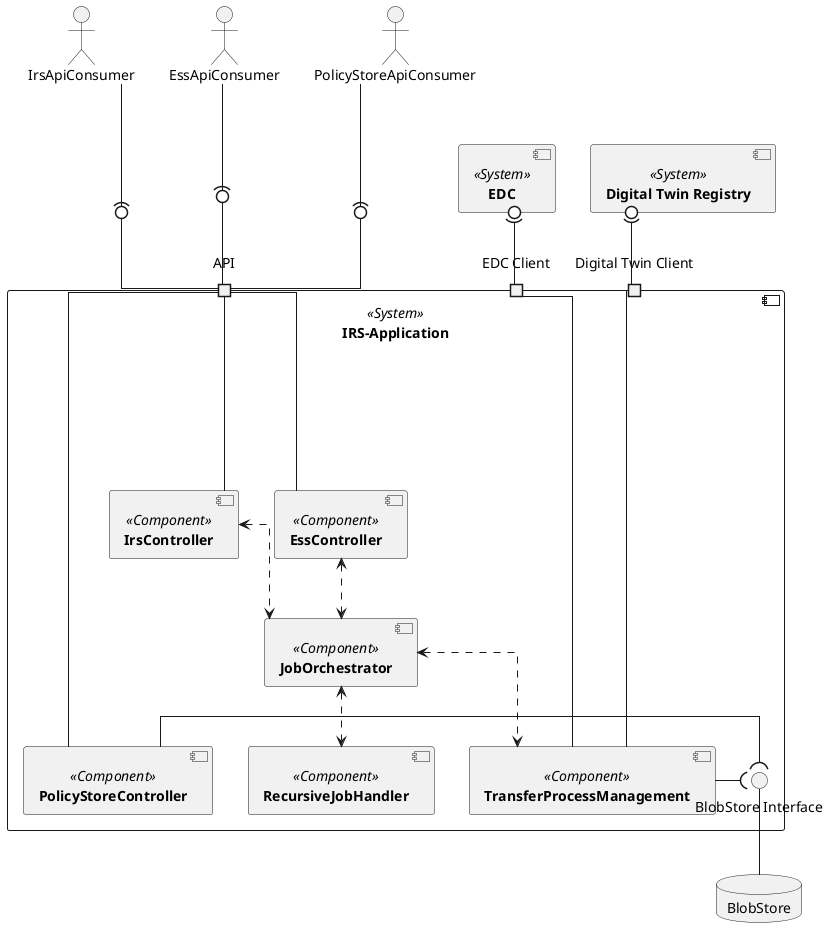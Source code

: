 @startuml
skinparam monochrome true
skinparam shadowing false
skinparam linetype ortho
skinparam defaultFontName "Architects daughter"


actor IrsApiConsumer
actor EssApiConsumer
actor PolicyStoreApiConsumer

component [**Digital Twin Registry**] <<System>> as DTR
component [**EDC**] <<System>> as EDC

component [**IRS-Application**] <<System>> as IRS {
    component [**RecursiveJobHandler**] <<Component>> as RecursiveJobHandler
    component [**IrsController**] <<Component>> as IrsController
    component [**PolicyStoreController**] <<Component>> as PolicyStoreController
    component [**EssController**] <<Component>> as EssController
    component [**JobOrchestrator**] <<Component>> as JobOrchestrator
    component [**TransferProcessManagement**] <<Component>> as TransferProcessManagement

    port "API" as API_PORT
    port "Digital Twin Client" as AAS_PORT
    port "EDC Client" as EDC_PORT
    () "BlobStore Interface" as StoreInterface

    IrsController <..> JobOrchestrator
    JobOrchestrator <..> TransferProcessManagement
    JobOrchestrator <..> RecursiveJobHandler
    TransferProcessManagement -( StoreInterface
    PolicyStoreController -( StoreInterface
    EssController <..> JobOrchestrator
}





IrsController -up- API_PORT
PolicyStoreController -down- API_PORT
EssController -down- API_PORT
IrsApiConsumer --down(0- API_PORT
EssApiConsumer --down(0- API_PORT
PolicyStoreApiConsumer --(0- API_PORT

TransferProcessManagement --right-- AAS_PORT
TransferProcessManagement --right-- EDC_PORT

AAS_PORT -up-(0 DTR
EDC_PORT -up-(0 EDC

database "BlobStore" as BlobStore
StoreInterface -down- BlobStore
@enduml